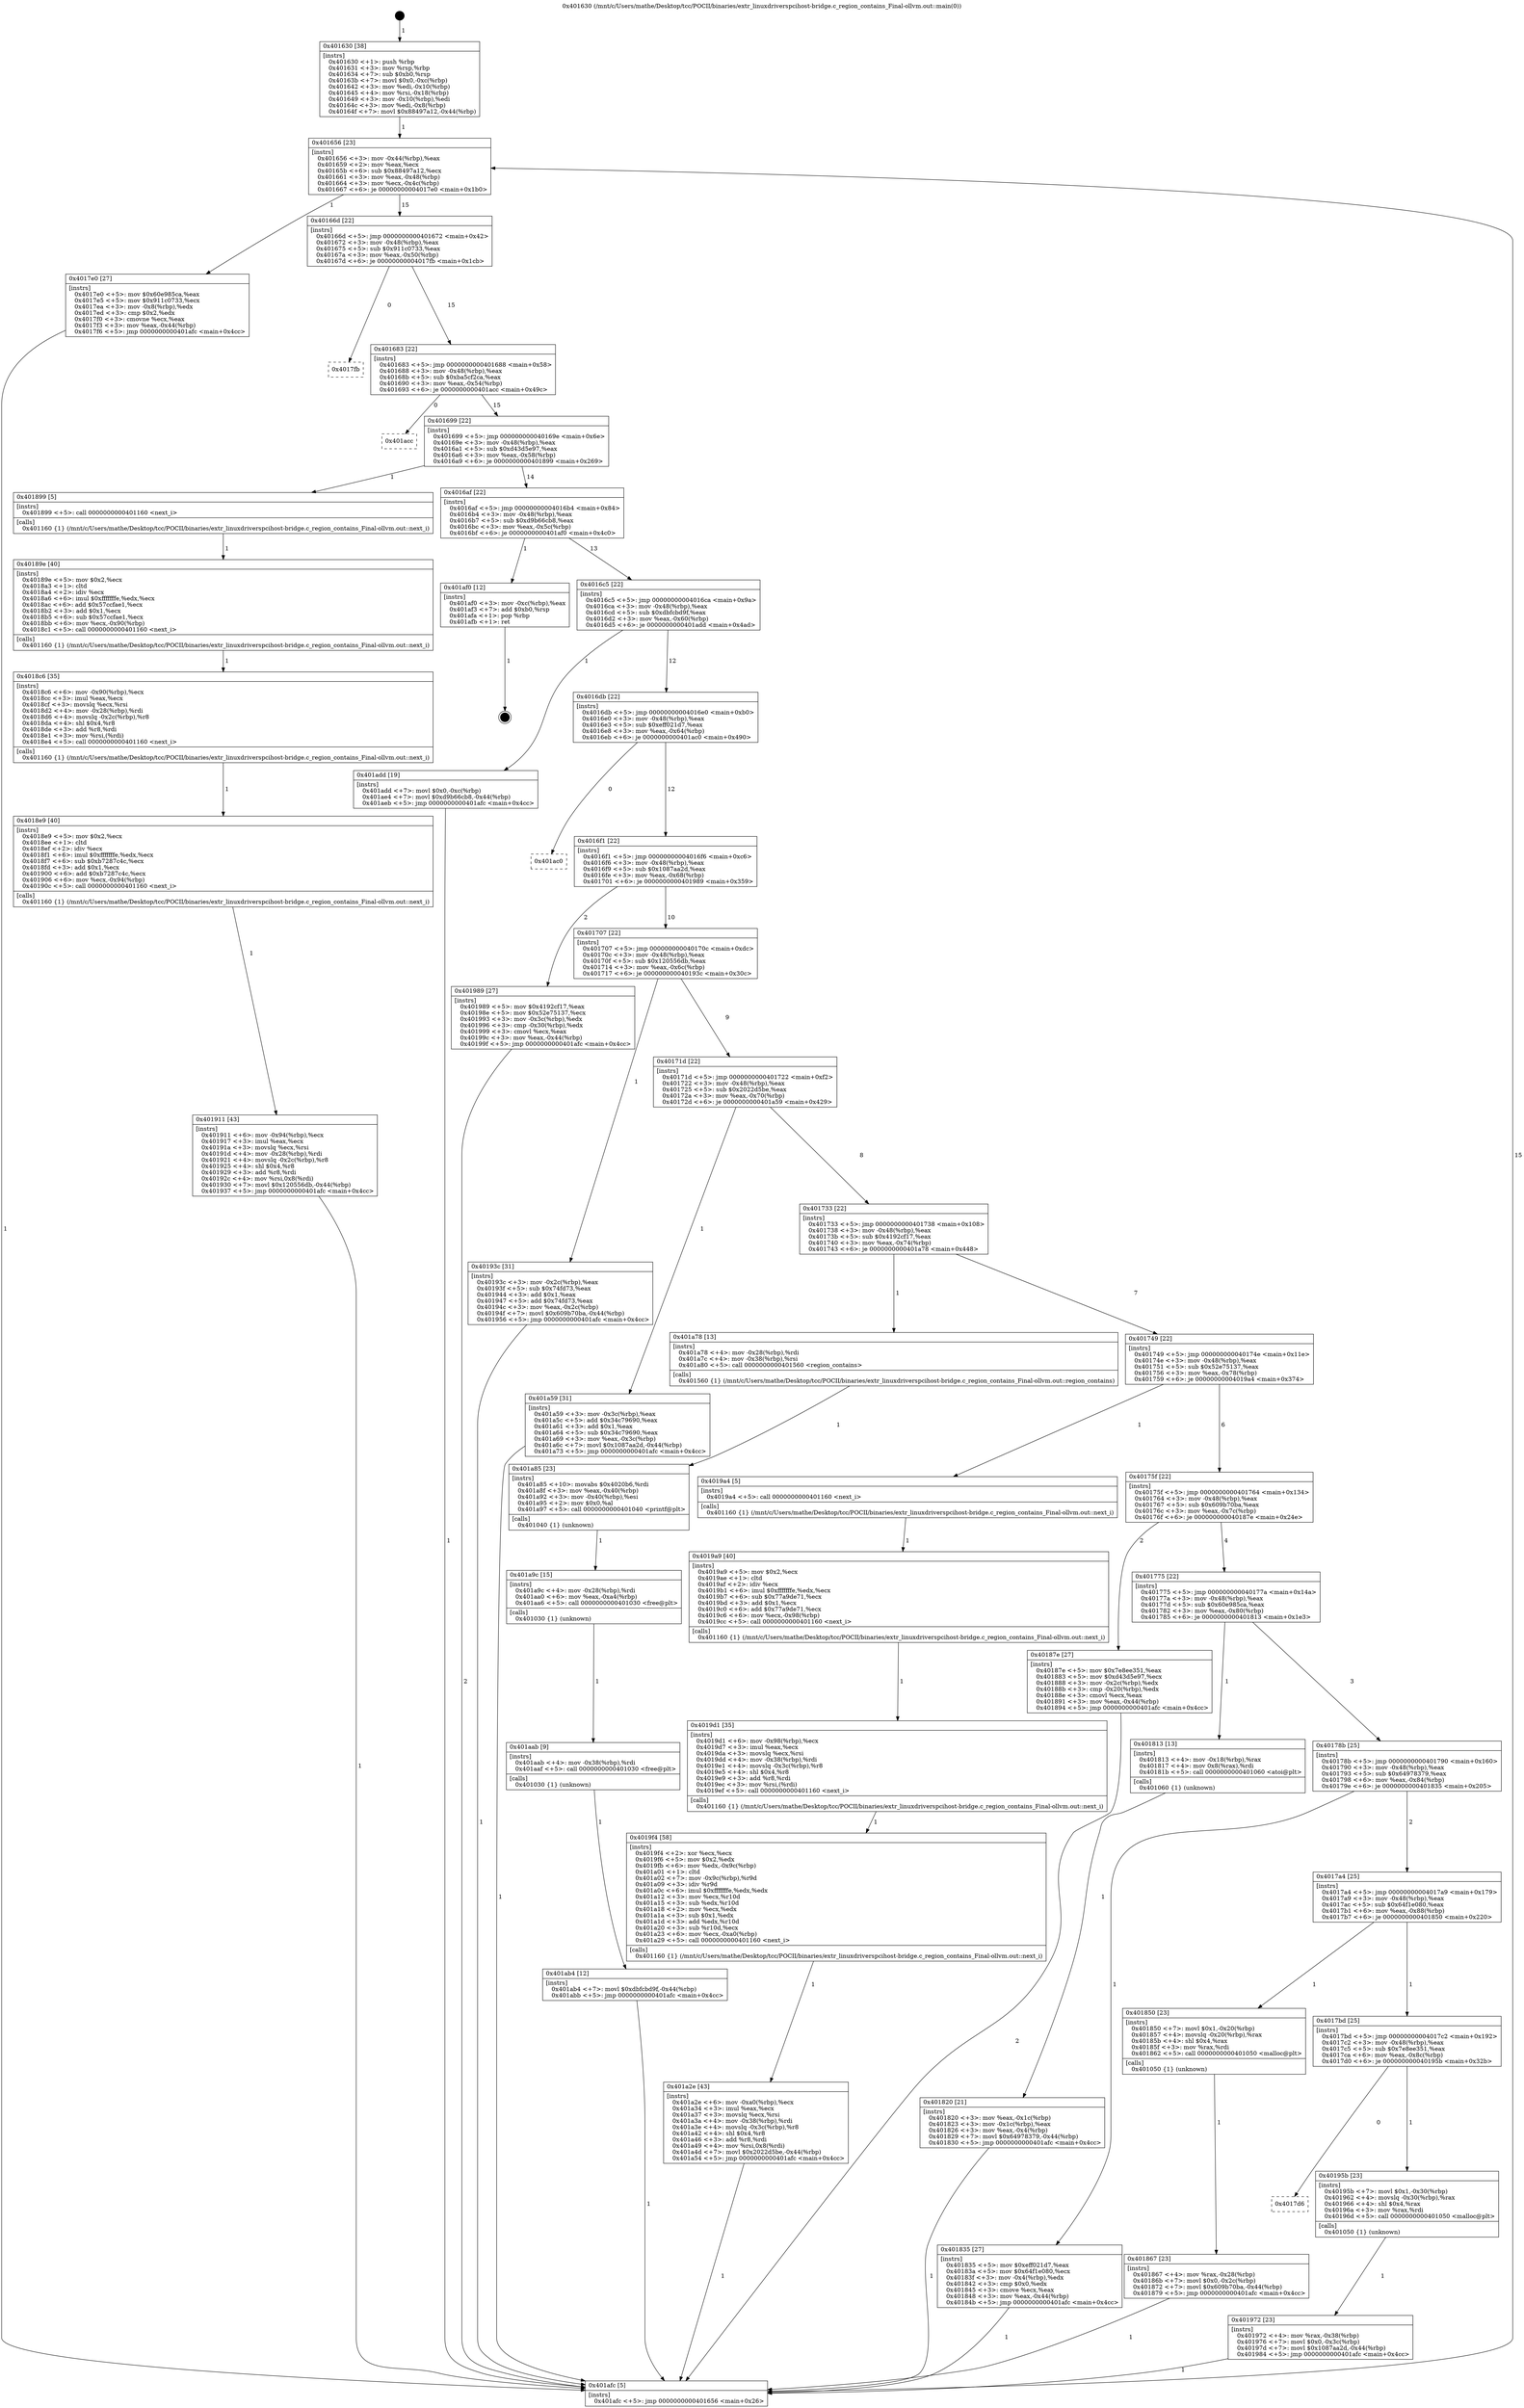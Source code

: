 digraph "0x401630" {
  label = "0x401630 (/mnt/c/Users/mathe/Desktop/tcc/POCII/binaries/extr_linuxdriverspcihost-bridge.c_region_contains_Final-ollvm.out::main(0))"
  labelloc = "t"
  node[shape=record]

  Entry [label="",width=0.3,height=0.3,shape=circle,fillcolor=black,style=filled]
  "0x401656" [label="{
     0x401656 [23]\l
     | [instrs]\l
     &nbsp;&nbsp;0x401656 \<+3\>: mov -0x44(%rbp),%eax\l
     &nbsp;&nbsp;0x401659 \<+2\>: mov %eax,%ecx\l
     &nbsp;&nbsp;0x40165b \<+6\>: sub $0x88497a12,%ecx\l
     &nbsp;&nbsp;0x401661 \<+3\>: mov %eax,-0x48(%rbp)\l
     &nbsp;&nbsp;0x401664 \<+3\>: mov %ecx,-0x4c(%rbp)\l
     &nbsp;&nbsp;0x401667 \<+6\>: je 00000000004017e0 \<main+0x1b0\>\l
  }"]
  "0x4017e0" [label="{
     0x4017e0 [27]\l
     | [instrs]\l
     &nbsp;&nbsp;0x4017e0 \<+5\>: mov $0x60e985ca,%eax\l
     &nbsp;&nbsp;0x4017e5 \<+5\>: mov $0x911c0733,%ecx\l
     &nbsp;&nbsp;0x4017ea \<+3\>: mov -0x8(%rbp),%edx\l
     &nbsp;&nbsp;0x4017ed \<+3\>: cmp $0x2,%edx\l
     &nbsp;&nbsp;0x4017f0 \<+3\>: cmovne %ecx,%eax\l
     &nbsp;&nbsp;0x4017f3 \<+3\>: mov %eax,-0x44(%rbp)\l
     &nbsp;&nbsp;0x4017f6 \<+5\>: jmp 0000000000401afc \<main+0x4cc\>\l
  }"]
  "0x40166d" [label="{
     0x40166d [22]\l
     | [instrs]\l
     &nbsp;&nbsp;0x40166d \<+5\>: jmp 0000000000401672 \<main+0x42\>\l
     &nbsp;&nbsp;0x401672 \<+3\>: mov -0x48(%rbp),%eax\l
     &nbsp;&nbsp;0x401675 \<+5\>: sub $0x911c0733,%eax\l
     &nbsp;&nbsp;0x40167a \<+3\>: mov %eax,-0x50(%rbp)\l
     &nbsp;&nbsp;0x40167d \<+6\>: je 00000000004017fb \<main+0x1cb\>\l
  }"]
  "0x401afc" [label="{
     0x401afc [5]\l
     | [instrs]\l
     &nbsp;&nbsp;0x401afc \<+5\>: jmp 0000000000401656 \<main+0x26\>\l
  }"]
  "0x401630" [label="{
     0x401630 [38]\l
     | [instrs]\l
     &nbsp;&nbsp;0x401630 \<+1\>: push %rbp\l
     &nbsp;&nbsp;0x401631 \<+3\>: mov %rsp,%rbp\l
     &nbsp;&nbsp;0x401634 \<+7\>: sub $0xb0,%rsp\l
     &nbsp;&nbsp;0x40163b \<+7\>: movl $0x0,-0xc(%rbp)\l
     &nbsp;&nbsp;0x401642 \<+3\>: mov %edi,-0x10(%rbp)\l
     &nbsp;&nbsp;0x401645 \<+4\>: mov %rsi,-0x18(%rbp)\l
     &nbsp;&nbsp;0x401649 \<+3\>: mov -0x10(%rbp),%edi\l
     &nbsp;&nbsp;0x40164c \<+3\>: mov %edi,-0x8(%rbp)\l
     &nbsp;&nbsp;0x40164f \<+7\>: movl $0x88497a12,-0x44(%rbp)\l
  }"]
  Exit [label="",width=0.3,height=0.3,shape=circle,fillcolor=black,style=filled,peripheries=2]
  "0x4017fb" [label="{
     0x4017fb\l
  }", style=dashed]
  "0x401683" [label="{
     0x401683 [22]\l
     | [instrs]\l
     &nbsp;&nbsp;0x401683 \<+5\>: jmp 0000000000401688 \<main+0x58\>\l
     &nbsp;&nbsp;0x401688 \<+3\>: mov -0x48(%rbp),%eax\l
     &nbsp;&nbsp;0x40168b \<+5\>: sub $0xba5cf2ca,%eax\l
     &nbsp;&nbsp;0x401690 \<+3\>: mov %eax,-0x54(%rbp)\l
     &nbsp;&nbsp;0x401693 \<+6\>: je 0000000000401acc \<main+0x49c\>\l
  }"]
  "0x401ab4" [label="{
     0x401ab4 [12]\l
     | [instrs]\l
     &nbsp;&nbsp;0x401ab4 \<+7\>: movl $0xdbfcbd9f,-0x44(%rbp)\l
     &nbsp;&nbsp;0x401abb \<+5\>: jmp 0000000000401afc \<main+0x4cc\>\l
  }"]
  "0x401acc" [label="{
     0x401acc\l
  }", style=dashed]
  "0x401699" [label="{
     0x401699 [22]\l
     | [instrs]\l
     &nbsp;&nbsp;0x401699 \<+5\>: jmp 000000000040169e \<main+0x6e\>\l
     &nbsp;&nbsp;0x40169e \<+3\>: mov -0x48(%rbp),%eax\l
     &nbsp;&nbsp;0x4016a1 \<+5\>: sub $0xd43d5e97,%eax\l
     &nbsp;&nbsp;0x4016a6 \<+3\>: mov %eax,-0x58(%rbp)\l
     &nbsp;&nbsp;0x4016a9 \<+6\>: je 0000000000401899 \<main+0x269\>\l
  }"]
  "0x401aab" [label="{
     0x401aab [9]\l
     | [instrs]\l
     &nbsp;&nbsp;0x401aab \<+4\>: mov -0x38(%rbp),%rdi\l
     &nbsp;&nbsp;0x401aaf \<+5\>: call 0000000000401030 \<free@plt\>\l
     | [calls]\l
     &nbsp;&nbsp;0x401030 \{1\} (unknown)\l
  }"]
  "0x401899" [label="{
     0x401899 [5]\l
     | [instrs]\l
     &nbsp;&nbsp;0x401899 \<+5\>: call 0000000000401160 \<next_i\>\l
     | [calls]\l
     &nbsp;&nbsp;0x401160 \{1\} (/mnt/c/Users/mathe/Desktop/tcc/POCII/binaries/extr_linuxdriverspcihost-bridge.c_region_contains_Final-ollvm.out::next_i)\l
  }"]
  "0x4016af" [label="{
     0x4016af [22]\l
     | [instrs]\l
     &nbsp;&nbsp;0x4016af \<+5\>: jmp 00000000004016b4 \<main+0x84\>\l
     &nbsp;&nbsp;0x4016b4 \<+3\>: mov -0x48(%rbp),%eax\l
     &nbsp;&nbsp;0x4016b7 \<+5\>: sub $0xd9b66cb8,%eax\l
     &nbsp;&nbsp;0x4016bc \<+3\>: mov %eax,-0x5c(%rbp)\l
     &nbsp;&nbsp;0x4016bf \<+6\>: je 0000000000401af0 \<main+0x4c0\>\l
  }"]
  "0x401a9c" [label="{
     0x401a9c [15]\l
     | [instrs]\l
     &nbsp;&nbsp;0x401a9c \<+4\>: mov -0x28(%rbp),%rdi\l
     &nbsp;&nbsp;0x401aa0 \<+6\>: mov %eax,-0xa4(%rbp)\l
     &nbsp;&nbsp;0x401aa6 \<+5\>: call 0000000000401030 \<free@plt\>\l
     | [calls]\l
     &nbsp;&nbsp;0x401030 \{1\} (unknown)\l
  }"]
  "0x401af0" [label="{
     0x401af0 [12]\l
     | [instrs]\l
     &nbsp;&nbsp;0x401af0 \<+3\>: mov -0xc(%rbp),%eax\l
     &nbsp;&nbsp;0x401af3 \<+7\>: add $0xb0,%rsp\l
     &nbsp;&nbsp;0x401afa \<+1\>: pop %rbp\l
     &nbsp;&nbsp;0x401afb \<+1\>: ret\l
  }"]
  "0x4016c5" [label="{
     0x4016c5 [22]\l
     | [instrs]\l
     &nbsp;&nbsp;0x4016c5 \<+5\>: jmp 00000000004016ca \<main+0x9a\>\l
     &nbsp;&nbsp;0x4016ca \<+3\>: mov -0x48(%rbp),%eax\l
     &nbsp;&nbsp;0x4016cd \<+5\>: sub $0xdbfcbd9f,%eax\l
     &nbsp;&nbsp;0x4016d2 \<+3\>: mov %eax,-0x60(%rbp)\l
     &nbsp;&nbsp;0x4016d5 \<+6\>: je 0000000000401add \<main+0x4ad\>\l
  }"]
  "0x401a85" [label="{
     0x401a85 [23]\l
     | [instrs]\l
     &nbsp;&nbsp;0x401a85 \<+10\>: movabs $0x4020b6,%rdi\l
     &nbsp;&nbsp;0x401a8f \<+3\>: mov %eax,-0x40(%rbp)\l
     &nbsp;&nbsp;0x401a92 \<+3\>: mov -0x40(%rbp),%esi\l
     &nbsp;&nbsp;0x401a95 \<+2\>: mov $0x0,%al\l
     &nbsp;&nbsp;0x401a97 \<+5\>: call 0000000000401040 \<printf@plt\>\l
     | [calls]\l
     &nbsp;&nbsp;0x401040 \{1\} (unknown)\l
  }"]
  "0x401add" [label="{
     0x401add [19]\l
     | [instrs]\l
     &nbsp;&nbsp;0x401add \<+7\>: movl $0x0,-0xc(%rbp)\l
     &nbsp;&nbsp;0x401ae4 \<+7\>: movl $0xd9b66cb8,-0x44(%rbp)\l
     &nbsp;&nbsp;0x401aeb \<+5\>: jmp 0000000000401afc \<main+0x4cc\>\l
  }"]
  "0x4016db" [label="{
     0x4016db [22]\l
     | [instrs]\l
     &nbsp;&nbsp;0x4016db \<+5\>: jmp 00000000004016e0 \<main+0xb0\>\l
     &nbsp;&nbsp;0x4016e0 \<+3\>: mov -0x48(%rbp),%eax\l
     &nbsp;&nbsp;0x4016e3 \<+5\>: sub $0xeff021d7,%eax\l
     &nbsp;&nbsp;0x4016e8 \<+3\>: mov %eax,-0x64(%rbp)\l
     &nbsp;&nbsp;0x4016eb \<+6\>: je 0000000000401ac0 \<main+0x490\>\l
  }"]
  "0x401a2e" [label="{
     0x401a2e [43]\l
     | [instrs]\l
     &nbsp;&nbsp;0x401a2e \<+6\>: mov -0xa0(%rbp),%ecx\l
     &nbsp;&nbsp;0x401a34 \<+3\>: imul %eax,%ecx\l
     &nbsp;&nbsp;0x401a37 \<+3\>: movslq %ecx,%rsi\l
     &nbsp;&nbsp;0x401a3a \<+4\>: mov -0x38(%rbp),%rdi\l
     &nbsp;&nbsp;0x401a3e \<+4\>: movslq -0x3c(%rbp),%r8\l
     &nbsp;&nbsp;0x401a42 \<+4\>: shl $0x4,%r8\l
     &nbsp;&nbsp;0x401a46 \<+3\>: add %r8,%rdi\l
     &nbsp;&nbsp;0x401a49 \<+4\>: mov %rsi,0x8(%rdi)\l
     &nbsp;&nbsp;0x401a4d \<+7\>: movl $0x2022d5be,-0x44(%rbp)\l
     &nbsp;&nbsp;0x401a54 \<+5\>: jmp 0000000000401afc \<main+0x4cc\>\l
  }"]
  "0x401ac0" [label="{
     0x401ac0\l
  }", style=dashed]
  "0x4016f1" [label="{
     0x4016f1 [22]\l
     | [instrs]\l
     &nbsp;&nbsp;0x4016f1 \<+5\>: jmp 00000000004016f6 \<main+0xc6\>\l
     &nbsp;&nbsp;0x4016f6 \<+3\>: mov -0x48(%rbp),%eax\l
     &nbsp;&nbsp;0x4016f9 \<+5\>: sub $0x1087aa2d,%eax\l
     &nbsp;&nbsp;0x4016fe \<+3\>: mov %eax,-0x68(%rbp)\l
     &nbsp;&nbsp;0x401701 \<+6\>: je 0000000000401989 \<main+0x359\>\l
  }"]
  "0x4019f4" [label="{
     0x4019f4 [58]\l
     | [instrs]\l
     &nbsp;&nbsp;0x4019f4 \<+2\>: xor %ecx,%ecx\l
     &nbsp;&nbsp;0x4019f6 \<+5\>: mov $0x2,%edx\l
     &nbsp;&nbsp;0x4019fb \<+6\>: mov %edx,-0x9c(%rbp)\l
     &nbsp;&nbsp;0x401a01 \<+1\>: cltd\l
     &nbsp;&nbsp;0x401a02 \<+7\>: mov -0x9c(%rbp),%r9d\l
     &nbsp;&nbsp;0x401a09 \<+3\>: idiv %r9d\l
     &nbsp;&nbsp;0x401a0c \<+6\>: imul $0xfffffffe,%edx,%edx\l
     &nbsp;&nbsp;0x401a12 \<+3\>: mov %ecx,%r10d\l
     &nbsp;&nbsp;0x401a15 \<+3\>: sub %edx,%r10d\l
     &nbsp;&nbsp;0x401a18 \<+2\>: mov %ecx,%edx\l
     &nbsp;&nbsp;0x401a1a \<+3\>: sub $0x1,%edx\l
     &nbsp;&nbsp;0x401a1d \<+3\>: add %edx,%r10d\l
     &nbsp;&nbsp;0x401a20 \<+3\>: sub %r10d,%ecx\l
     &nbsp;&nbsp;0x401a23 \<+6\>: mov %ecx,-0xa0(%rbp)\l
     &nbsp;&nbsp;0x401a29 \<+5\>: call 0000000000401160 \<next_i\>\l
     | [calls]\l
     &nbsp;&nbsp;0x401160 \{1\} (/mnt/c/Users/mathe/Desktop/tcc/POCII/binaries/extr_linuxdriverspcihost-bridge.c_region_contains_Final-ollvm.out::next_i)\l
  }"]
  "0x401989" [label="{
     0x401989 [27]\l
     | [instrs]\l
     &nbsp;&nbsp;0x401989 \<+5\>: mov $0x4192cf17,%eax\l
     &nbsp;&nbsp;0x40198e \<+5\>: mov $0x52e75137,%ecx\l
     &nbsp;&nbsp;0x401993 \<+3\>: mov -0x3c(%rbp),%edx\l
     &nbsp;&nbsp;0x401996 \<+3\>: cmp -0x30(%rbp),%edx\l
     &nbsp;&nbsp;0x401999 \<+3\>: cmovl %ecx,%eax\l
     &nbsp;&nbsp;0x40199c \<+3\>: mov %eax,-0x44(%rbp)\l
     &nbsp;&nbsp;0x40199f \<+5\>: jmp 0000000000401afc \<main+0x4cc\>\l
  }"]
  "0x401707" [label="{
     0x401707 [22]\l
     | [instrs]\l
     &nbsp;&nbsp;0x401707 \<+5\>: jmp 000000000040170c \<main+0xdc\>\l
     &nbsp;&nbsp;0x40170c \<+3\>: mov -0x48(%rbp),%eax\l
     &nbsp;&nbsp;0x40170f \<+5\>: sub $0x120556db,%eax\l
     &nbsp;&nbsp;0x401714 \<+3\>: mov %eax,-0x6c(%rbp)\l
     &nbsp;&nbsp;0x401717 \<+6\>: je 000000000040193c \<main+0x30c\>\l
  }"]
  "0x4019d1" [label="{
     0x4019d1 [35]\l
     | [instrs]\l
     &nbsp;&nbsp;0x4019d1 \<+6\>: mov -0x98(%rbp),%ecx\l
     &nbsp;&nbsp;0x4019d7 \<+3\>: imul %eax,%ecx\l
     &nbsp;&nbsp;0x4019da \<+3\>: movslq %ecx,%rsi\l
     &nbsp;&nbsp;0x4019dd \<+4\>: mov -0x38(%rbp),%rdi\l
     &nbsp;&nbsp;0x4019e1 \<+4\>: movslq -0x3c(%rbp),%r8\l
     &nbsp;&nbsp;0x4019e5 \<+4\>: shl $0x4,%r8\l
     &nbsp;&nbsp;0x4019e9 \<+3\>: add %r8,%rdi\l
     &nbsp;&nbsp;0x4019ec \<+3\>: mov %rsi,(%rdi)\l
     &nbsp;&nbsp;0x4019ef \<+5\>: call 0000000000401160 \<next_i\>\l
     | [calls]\l
     &nbsp;&nbsp;0x401160 \{1\} (/mnt/c/Users/mathe/Desktop/tcc/POCII/binaries/extr_linuxdriverspcihost-bridge.c_region_contains_Final-ollvm.out::next_i)\l
  }"]
  "0x40193c" [label="{
     0x40193c [31]\l
     | [instrs]\l
     &nbsp;&nbsp;0x40193c \<+3\>: mov -0x2c(%rbp),%eax\l
     &nbsp;&nbsp;0x40193f \<+5\>: sub $0x74fd73,%eax\l
     &nbsp;&nbsp;0x401944 \<+3\>: add $0x1,%eax\l
     &nbsp;&nbsp;0x401947 \<+5\>: add $0x74fd73,%eax\l
     &nbsp;&nbsp;0x40194c \<+3\>: mov %eax,-0x2c(%rbp)\l
     &nbsp;&nbsp;0x40194f \<+7\>: movl $0x609b70ba,-0x44(%rbp)\l
     &nbsp;&nbsp;0x401956 \<+5\>: jmp 0000000000401afc \<main+0x4cc\>\l
  }"]
  "0x40171d" [label="{
     0x40171d [22]\l
     | [instrs]\l
     &nbsp;&nbsp;0x40171d \<+5\>: jmp 0000000000401722 \<main+0xf2\>\l
     &nbsp;&nbsp;0x401722 \<+3\>: mov -0x48(%rbp),%eax\l
     &nbsp;&nbsp;0x401725 \<+5\>: sub $0x2022d5be,%eax\l
     &nbsp;&nbsp;0x40172a \<+3\>: mov %eax,-0x70(%rbp)\l
     &nbsp;&nbsp;0x40172d \<+6\>: je 0000000000401a59 \<main+0x429\>\l
  }"]
  "0x4019a9" [label="{
     0x4019a9 [40]\l
     | [instrs]\l
     &nbsp;&nbsp;0x4019a9 \<+5\>: mov $0x2,%ecx\l
     &nbsp;&nbsp;0x4019ae \<+1\>: cltd\l
     &nbsp;&nbsp;0x4019af \<+2\>: idiv %ecx\l
     &nbsp;&nbsp;0x4019b1 \<+6\>: imul $0xfffffffe,%edx,%ecx\l
     &nbsp;&nbsp;0x4019b7 \<+6\>: sub $0x77a9de71,%ecx\l
     &nbsp;&nbsp;0x4019bd \<+3\>: add $0x1,%ecx\l
     &nbsp;&nbsp;0x4019c0 \<+6\>: add $0x77a9de71,%ecx\l
     &nbsp;&nbsp;0x4019c6 \<+6\>: mov %ecx,-0x98(%rbp)\l
     &nbsp;&nbsp;0x4019cc \<+5\>: call 0000000000401160 \<next_i\>\l
     | [calls]\l
     &nbsp;&nbsp;0x401160 \{1\} (/mnt/c/Users/mathe/Desktop/tcc/POCII/binaries/extr_linuxdriverspcihost-bridge.c_region_contains_Final-ollvm.out::next_i)\l
  }"]
  "0x401a59" [label="{
     0x401a59 [31]\l
     | [instrs]\l
     &nbsp;&nbsp;0x401a59 \<+3\>: mov -0x3c(%rbp),%eax\l
     &nbsp;&nbsp;0x401a5c \<+5\>: add $0x34c79690,%eax\l
     &nbsp;&nbsp;0x401a61 \<+3\>: add $0x1,%eax\l
     &nbsp;&nbsp;0x401a64 \<+5\>: sub $0x34c79690,%eax\l
     &nbsp;&nbsp;0x401a69 \<+3\>: mov %eax,-0x3c(%rbp)\l
     &nbsp;&nbsp;0x401a6c \<+7\>: movl $0x1087aa2d,-0x44(%rbp)\l
     &nbsp;&nbsp;0x401a73 \<+5\>: jmp 0000000000401afc \<main+0x4cc\>\l
  }"]
  "0x401733" [label="{
     0x401733 [22]\l
     | [instrs]\l
     &nbsp;&nbsp;0x401733 \<+5\>: jmp 0000000000401738 \<main+0x108\>\l
     &nbsp;&nbsp;0x401738 \<+3\>: mov -0x48(%rbp),%eax\l
     &nbsp;&nbsp;0x40173b \<+5\>: sub $0x4192cf17,%eax\l
     &nbsp;&nbsp;0x401740 \<+3\>: mov %eax,-0x74(%rbp)\l
     &nbsp;&nbsp;0x401743 \<+6\>: je 0000000000401a78 \<main+0x448\>\l
  }"]
  "0x401972" [label="{
     0x401972 [23]\l
     | [instrs]\l
     &nbsp;&nbsp;0x401972 \<+4\>: mov %rax,-0x38(%rbp)\l
     &nbsp;&nbsp;0x401976 \<+7\>: movl $0x0,-0x3c(%rbp)\l
     &nbsp;&nbsp;0x40197d \<+7\>: movl $0x1087aa2d,-0x44(%rbp)\l
     &nbsp;&nbsp;0x401984 \<+5\>: jmp 0000000000401afc \<main+0x4cc\>\l
  }"]
  "0x401a78" [label="{
     0x401a78 [13]\l
     | [instrs]\l
     &nbsp;&nbsp;0x401a78 \<+4\>: mov -0x28(%rbp),%rdi\l
     &nbsp;&nbsp;0x401a7c \<+4\>: mov -0x38(%rbp),%rsi\l
     &nbsp;&nbsp;0x401a80 \<+5\>: call 0000000000401560 \<region_contains\>\l
     | [calls]\l
     &nbsp;&nbsp;0x401560 \{1\} (/mnt/c/Users/mathe/Desktop/tcc/POCII/binaries/extr_linuxdriverspcihost-bridge.c_region_contains_Final-ollvm.out::region_contains)\l
  }"]
  "0x401749" [label="{
     0x401749 [22]\l
     | [instrs]\l
     &nbsp;&nbsp;0x401749 \<+5\>: jmp 000000000040174e \<main+0x11e\>\l
     &nbsp;&nbsp;0x40174e \<+3\>: mov -0x48(%rbp),%eax\l
     &nbsp;&nbsp;0x401751 \<+5\>: sub $0x52e75137,%eax\l
     &nbsp;&nbsp;0x401756 \<+3\>: mov %eax,-0x78(%rbp)\l
     &nbsp;&nbsp;0x401759 \<+6\>: je 00000000004019a4 \<main+0x374\>\l
  }"]
  "0x4017d6" [label="{
     0x4017d6\l
  }", style=dashed]
  "0x4019a4" [label="{
     0x4019a4 [5]\l
     | [instrs]\l
     &nbsp;&nbsp;0x4019a4 \<+5\>: call 0000000000401160 \<next_i\>\l
     | [calls]\l
     &nbsp;&nbsp;0x401160 \{1\} (/mnt/c/Users/mathe/Desktop/tcc/POCII/binaries/extr_linuxdriverspcihost-bridge.c_region_contains_Final-ollvm.out::next_i)\l
  }"]
  "0x40175f" [label="{
     0x40175f [22]\l
     | [instrs]\l
     &nbsp;&nbsp;0x40175f \<+5\>: jmp 0000000000401764 \<main+0x134\>\l
     &nbsp;&nbsp;0x401764 \<+3\>: mov -0x48(%rbp),%eax\l
     &nbsp;&nbsp;0x401767 \<+5\>: sub $0x609b70ba,%eax\l
     &nbsp;&nbsp;0x40176c \<+3\>: mov %eax,-0x7c(%rbp)\l
     &nbsp;&nbsp;0x40176f \<+6\>: je 000000000040187e \<main+0x24e\>\l
  }"]
  "0x40195b" [label="{
     0x40195b [23]\l
     | [instrs]\l
     &nbsp;&nbsp;0x40195b \<+7\>: movl $0x1,-0x30(%rbp)\l
     &nbsp;&nbsp;0x401962 \<+4\>: movslq -0x30(%rbp),%rax\l
     &nbsp;&nbsp;0x401966 \<+4\>: shl $0x4,%rax\l
     &nbsp;&nbsp;0x40196a \<+3\>: mov %rax,%rdi\l
     &nbsp;&nbsp;0x40196d \<+5\>: call 0000000000401050 \<malloc@plt\>\l
     | [calls]\l
     &nbsp;&nbsp;0x401050 \{1\} (unknown)\l
  }"]
  "0x40187e" [label="{
     0x40187e [27]\l
     | [instrs]\l
     &nbsp;&nbsp;0x40187e \<+5\>: mov $0x7e8ee351,%eax\l
     &nbsp;&nbsp;0x401883 \<+5\>: mov $0xd43d5e97,%ecx\l
     &nbsp;&nbsp;0x401888 \<+3\>: mov -0x2c(%rbp),%edx\l
     &nbsp;&nbsp;0x40188b \<+3\>: cmp -0x20(%rbp),%edx\l
     &nbsp;&nbsp;0x40188e \<+3\>: cmovl %ecx,%eax\l
     &nbsp;&nbsp;0x401891 \<+3\>: mov %eax,-0x44(%rbp)\l
     &nbsp;&nbsp;0x401894 \<+5\>: jmp 0000000000401afc \<main+0x4cc\>\l
  }"]
  "0x401775" [label="{
     0x401775 [22]\l
     | [instrs]\l
     &nbsp;&nbsp;0x401775 \<+5\>: jmp 000000000040177a \<main+0x14a\>\l
     &nbsp;&nbsp;0x40177a \<+3\>: mov -0x48(%rbp),%eax\l
     &nbsp;&nbsp;0x40177d \<+5\>: sub $0x60e985ca,%eax\l
     &nbsp;&nbsp;0x401782 \<+3\>: mov %eax,-0x80(%rbp)\l
     &nbsp;&nbsp;0x401785 \<+6\>: je 0000000000401813 \<main+0x1e3\>\l
  }"]
  "0x401911" [label="{
     0x401911 [43]\l
     | [instrs]\l
     &nbsp;&nbsp;0x401911 \<+6\>: mov -0x94(%rbp),%ecx\l
     &nbsp;&nbsp;0x401917 \<+3\>: imul %eax,%ecx\l
     &nbsp;&nbsp;0x40191a \<+3\>: movslq %ecx,%rsi\l
     &nbsp;&nbsp;0x40191d \<+4\>: mov -0x28(%rbp),%rdi\l
     &nbsp;&nbsp;0x401921 \<+4\>: movslq -0x2c(%rbp),%r8\l
     &nbsp;&nbsp;0x401925 \<+4\>: shl $0x4,%r8\l
     &nbsp;&nbsp;0x401929 \<+3\>: add %r8,%rdi\l
     &nbsp;&nbsp;0x40192c \<+4\>: mov %rsi,0x8(%rdi)\l
     &nbsp;&nbsp;0x401930 \<+7\>: movl $0x120556db,-0x44(%rbp)\l
     &nbsp;&nbsp;0x401937 \<+5\>: jmp 0000000000401afc \<main+0x4cc\>\l
  }"]
  "0x401813" [label="{
     0x401813 [13]\l
     | [instrs]\l
     &nbsp;&nbsp;0x401813 \<+4\>: mov -0x18(%rbp),%rax\l
     &nbsp;&nbsp;0x401817 \<+4\>: mov 0x8(%rax),%rdi\l
     &nbsp;&nbsp;0x40181b \<+5\>: call 0000000000401060 \<atoi@plt\>\l
     | [calls]\l
     &nbsp;&nbsp;0x401060 \{1\} (unknown)\l
  }"]
  "0x40178b" [label="{
     0x40178b [25]\l
     | [instrs]\l
     &nbsp;&nbsp;0x40178b \<+5\>: jmp 0000000000401790 \<main+0x160\>\l
     &nbsp;&nbsp;0x401790 \<+3\>: mov -0x48(%rbp),%eax\l
     &nbsp;&nbsp;0x401793 \<+5\>: sub $0x64978379,%eax\l
     &nbsp;&nbsp;0x401798 \<+6\>: mov %eax,-0x84(%rbp)\l
     &nbsp;&nbsp;0x40179e \<+6\>: je 0000000000401835 \<main+0x205\>\l
  }"]
  "0x401820" [label="{
     0x401820 [21]\l
     | [instrs]\l
     &nbsp;&nbsp;0x401820 \<+3\>: mov %eax,-0x1c(%rbp)\l
     &nbsp;&nbsp;0x401823 \<+3\>: mov -0x1c(%rbp),%eax\l
     &nbsp;&nbsp;0x401826 \<+3\>: mov %eax,-0x4(%rbp)\l
     &nbsp;&nbsp;0x401829 \<+7\>: movl $0x64978379,-0x44(%rbp)\l
     &nbsp;&nbsp;0x401830 \<+5\>: jmp 0000000000401afc \<main+0x4cc\>\l
  }"]
  "0x4018e9" [label="{
     0x4018e9 [40]\l
     | [instrs]\l
     &nbsp;&nbsp;0x4018e9 \<+5\>: mov $0x2,%ecx\l
     &nbsp;&nbsp;0x4018ee \<+1\>: cltd\l
     &nbsp;&nbsp;0x4018ef \<+2\>: idiv %ecx\l
     &nbsp;&nbsp;0x4018f1 \<+6\>: imul $0xfffffffe,%edx,%ecx\l
     &nbsp;&nbsp;0x4018f7 \<+6\>: sub $0xb7287c4c,%ecx\l
     &nbsp;&nbsp;0x4018fd \<+3\>: add $0x1,%ecx\l
     &nbsp;&nbsp;0x401900 \<+6\>: add $0xb7287c4c,%ecx\l
     &nbsp;&nbsp;0x401906 \<+6\>: mov %ecx,-0x94(%rbp)\l
     &nbsp;&nbsp;0x40190c \<+5\>: call 0000000000401160 \<next_i\>\l
     | [calls]\l
     &nbsp;&nbsp;0x401160 \{1\} (/mnt/c/Users/mathe/Desktop/tcc/POCII/binaries/extr_linuxdriverspcihost-bridge.c_region_contains_Final-ollvm.out::next_i)\l
  }"]
  "0x401835" [label="{
     0x401835 [27]\l
     | [instrs]\l
     &nbsp;&nbsp;0x401835 \<+5\>: mov $0xeff021d7,%eax\l
     &nbsp;&nbsp;0x40183a \<+5\>: mov $0x64f1e080,%ecx\l
     &nbsp;&nbsp;0x40183f \<+3\>: mov -0x4(%rbp),%edx\l
     &nbsp;&nbsp;0x401842 \<+3\>: cmp $0x0,%edx\l
     &nbsp;&nbsp;0x401845 \<+3\>: cmove %ecx,%eax\l
     &nbsp;&nbsp;0x401848 \<+3\>: mov %eax,-0x44(%rbp)\l
     &nbsp;&nbsp;0x40184b \<+5\>: jmp 0000000000401afc \<main+0x4cc\>\l
  }"]
  "0x4017a4" [label="{
     0x4017a4 [25]\l
     | [instrs]\l
     &nbsp;&nbsp;0x4017a4 \<+5\>: jmp 00000000004017a9 \<main+0x179\>\l
     &nbsp;&nbsp;0x4017a9 \<+3\>: mov -0x48(%rbp),%eax\l
     &nbsp;&nbsp;0x4017ac \<+5\>: sub $0x64f1e080,%eax\l
     &nbsp;&nbsp;0x4017b1 \<+6\>: mov %eax,-0x88(%rbp)\l
     &nbsp;&nbsp;0x4017b7 \<+6\>: je 0000000000401850 \<main+0x220\>\l
  }"]
  "0x4018c6" [label="{
     0x4018c6 [35]\l
     | [instrs]\l
     &nbsp;&nbsp;0x4018c6 \<+6\>: mov -0x90(%rbp),%ecx\l
     &nbsp;&nbsp;0x4018cc \<+3\>: imul %eax,%ecx\l
     &nbsp;&nbsp;0x4018cf \<+3\>: movslq %ecx,%rsi\l
     &nbsp;&nbsp;0x4018d2 \<+4\>: mov -0x28(%rbp),%rdi\l
     &nbsp;&nbsp;0x4018d6 \<+4\>: movslq -0x2c(%rbp),%r8\l
     &nbsp;&nbsp;0x4018da \<+4\>: shl $0x4,%r8\l
     &nbsp;&nbsp;0x4018de \<+3\>: add %r8,%rdi\l
     &nbsp;&nbsp;0x4018e1 \<+3\>: mov %rsi,(%rdi)\l
     &nbsp;&nbsp;0x4018e4 \<+5\>: call 0000000000401160 \<next_i\>\l
     | [calls]\l
     &nbsp;&nbsp;0x401160 \{1\} (/mnt/c/Users/mathe/Desktop/tcc/POCII/binaries/extr_linuxdriverspcihost-bridge.c_region_contains_Final-ollvm.out::next_i)\l
  }"]
  "0x401850" [label="{
     0x401850 [23]\l
     | [instrs]\l
     &nbsp;&nbsp;0x401850 \<+7\>: movl $0x1,-0x20(%rbp)\l
     &nbsp;&nbsp;0x401857 \<+4\>: movslq -0x20(%rbp),%rax\l
     &nbsp;&nbsp;0x40185b \<+4\>: shl $0x4,%rax\l
     &nbsp;&nbsp;0x40185f \<+3\>: mov %rax,%rdi\l
     &nbsp;&nbsp;0x401862 \<+5\>: call 0000000000401050 \<malloc@plt\>\l
     | [calls]\l
     &nbsp;&nbsp;0x401050 \{1\} (unknown)\l
  }"]
  "0x4017bd" [label="{
     0x4017bd [25]\l
     | [instrs]\l
     &nbsp;&nbsp;0x4017bd \<+5\>: jmp 00000000004017c2 \<main+0x192\>\l
     &nbsp;&nbsp;0x4017c2 \<+3\>: mov -0x48(%rbp),%eax\l
     &nbsp;&nbsp;0x4017c5 \<+5\>: sub $0x7e8ee351,%eax\l
     &nbsp;&nbsp;0x4017ca \<+6\>: mov %eax,-0x8c(%rbp)\l
     &nbsp;&nbsp;0x4017d0 \<+6\>: je 000000000040195b \<main+0x32b\>\l
  }"]
  "0x401867" [label="{
     0x401867 [23]\l
     | [instrs]\l
     &nbsp;&nbsp;0x401867 \<+4\>: mov %rax,-0x28(%rbp)\l
     &nbsp;&nbsp;0x40186b \<+7\>: movl $0x0,-0x2c(%rbp)\l
     &nbsp;&nbsp;0x401872 \<+7\>: movl $0x609b70ba,-0x44(%rbp)\l
     &nbsp;&nbsp;0x401879 \<+5\>: jmp 0000000000401afc \<main+0x4cc\>\l
  }"]
  "0x40189e" [label="{
     0x40189e [40]\l
     | [instrs]\l
     &nbsp;&nbsp;0x40189e \<+5\>: mov $0x2,%ecx\l
     &nbsp;&nbsp;0x4018a3 \<+1\>: cltd\l
     &nbsp;&nbsp;0x4018a4 \<+2\>: idiv %ecx\l
     &nbsp;&nbsp;0x4018a6 \<+6\>: imul $0xfffffffe,%edx,%ecx\l
     &nbsp;&nbsp;0x4018ac \<+6\>: add $0x57ccfae1,%ecx\l
     &nbsp;&nbsp;0x4018b2 \<+3\>: add $0x1,%ecx\l
     &nbsp;&nbsp;0x4018b5 \<+6\>: sub $0x57ccfae1,%ecx\l
     &nbsp;&nbsp;0x4018bb \<+6\>: mov %ecx,-0x90(%rbp)\l
     &nbsp;&nbsp;0x4018c1 \<+5\>: call 0000000000401160 \<next_i\>\l
     | [calls]\l
     &nbsp;&nbsp;0x401160 \{1\} (/mnt/c/Users/mathe/Desktop/tcc/POCII/binaries/extr_linuxdriverspcihost-bridge.c_region_contains_Final-ollvm.out::next_i)\l
  }"]
  Entry -> "0x401630" [label=" 1"]
  "0x401656" -> "0x4017e0" [label=" 1"]
  "0x401656" -> "0x40166d" [label=" 15"]
  "0x4017e0" -> "0x401afc" [label=" 1"]
  "0x401630" -> "0x401656" [label=" 1"]
  "0x401afc" -> "0x401656" [label=" 15"]
  "0x401af0" -> Exit [label=" 1"]
  "0x40166d" -> "0x4017fb" [label=" 0"]
  "0x40166d" -> "0x401683" [label=" 15"]
  "0x401add" -> "0x401afc" [label=" 1"]
  "0x401683" -> "0x401acc" [label=" 0"]
  "0x401683" -> "0x401699" [label=" 15"]
  "0x401ab4" -> "0x401afc" [label=" 1"]
  "0x401699" -> "0x401899" [label=" 1"]
  "0x401699" -> "0x4016af" [label=" 14"]
  "0x401aab" -> "0x401ab4" [label=" 1"]
  "0x4016af" -> "0x401af0" [label=" 1"]
  "0x4016af" -> "0x4016c5" [label=" 13"]
  "0x401a9c" -> "0x401aab" [label=" 1"]
  "0x4016c5" -> "0x401add" [label=" 1"]
  "0x4016c5" -> "0x4016db" [label=" 12"]
  "0x401a85" -> "0x401a9c" [label=" 1"]
  "0x4016db" -> "0x401ac0" [label=" 0"]
  "0x4016db" -> "0x4016f1" [label=" 12"]
  "0x401a78" -> "0x401a85" [label=" 1"]
  "0x4016f1" -> "0x401989" [label=" 2"]
  "0x4016f1" -> "0x401707" [label=" 10"]
  "0x401a59" -> "0x401afc" [label=" 1"]
  "0x401707" -> "0x40193c" [label=" 1"]
  "0x401707" -> "0x40171d" [label=" 9"]
  "0x401a2e" -> "0x401afc" [label=" 1"]
  "0x40171d" -> "0x401a59" [label=" 1"]
  "0x40171d" -> "0x401733" [label=" 8"]
  "0x4019f4" -> "0x401a2e" [label=" 1"]
  "0x401733" -> "0x401a78" [label=" 1"]
  "0x401733" -> "0x401749" [label=" 7"]
  "0x4019d1" -> "0x4019f4" [label=" 1"]
  "0x401749" -> "0x4019a4" [label=" 1"]
  "0x401749" -> "0x40175f" [label=" 6"]
  "0x4019a9" -> "0x4019d1" [label=" 1"]
  "0x40175f" -> "0x40187e" [label=" 2"]
  "0x40175f" -> "0x401775" [label=" 4"]
  "0x4019a4" -> "0x4019a9" [label=" 1"]
  "0x401775" -> "0x401813" [label=" 1"]
  "0x401775" -> "0x40178b" [label=" 3"]
  "0x401813" -> "0x401820" [label=" 1"]
  "0x401820" -> "0x401afc" [label=" 1"]
  "0x401972" -> "0x401afc" [label=" 1"]
  "0x40178b" -> "0x401835" [label=" 1"]
  "0x40178b" -> "0x4017a4" [label=" 2"]
  "0x401835" -> "0x401afc" [label=" 1"]
  "0x40195b" -> "0x401972" [label=" 1"]
  "0x4017a4" -> "0x401850" [label=" 1"]
  "0x4017a4" -> "0x4017bd" [label=" 1"]
  "0x401850" -> "0x401867" [label=" 1"]
  "0x401867" -> "0x401afc" [label=" 1"]
  "0x40187e" -> "0x401afc" [label=" 2"]
  "0x401899" -> "0x40189e" [label=" 1"]
  "0x40189e" -> "0x4018c6" [label=" 1"]
  "0x4018c6" -> "0x4018e9" [label=" 1"]
  "0x4018e9" -> "0x401911" [label=" 1"]
  "0x401911" -> "0x401afc" [label=" 1"]
  "0x40193c" -> "0x401afc" [label=" 1"]
  "0x401989" -> "0x401afc" [label=" 2"]
  "0x4017bd" -> "0x40195b" [label=" 1"]
  "0x4017bd" -> "0x4017d6" [label=" 0"]
}
